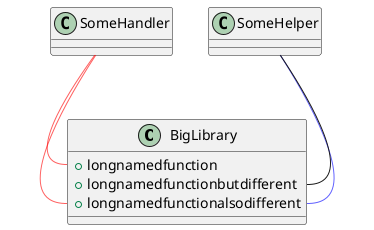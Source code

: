 {
  "sha1": "hs0ns0cipakdkw2rnwav5m2kbq5ykd",
  "insertion": {
    "when": "2024-06-03T18:59:29.952Z",
    "url": "https://forum.plantuml.net/16185/diagram-connection-similar-contains-underscores-version",
    "user": "plantuml@gmail.com"
  }
}
@startuml


!define my_red FF0000A0
!define my_blue 0000FFA0
!define my_green 00AA00A0



class "BigLibrary" as lib {
    + longnamedfunction
    + longnamedfunctionbutdifferent
    + longnamedfunctionalsodifferent
}


class "SomeHandler" as handler
class "SomeHelper" as helper



handler -[#my_red]- lib::longnamedfunction
handler -[#my_red]- lib::longnamedfunctionalsodifferent

helper -[#my_blue]- lib::longnamedfunctionalsodifferent
helper -- lib::longnamedfunctionbutdifferent


@enduml
